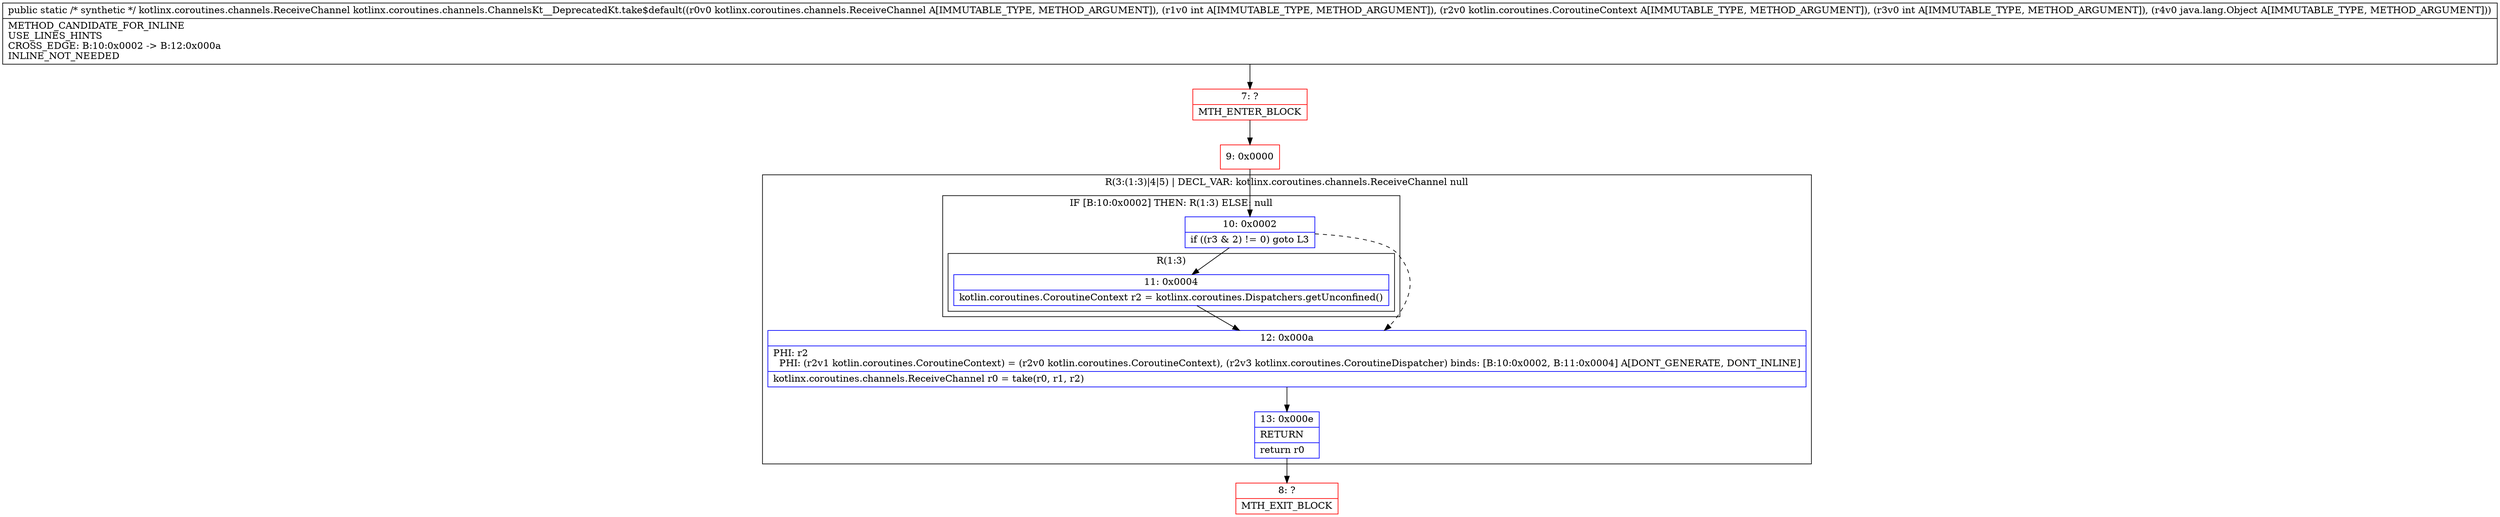 digraph "CFG forkotlinx.coroutines.channels.ChannelsKt__DeprecatedKt.take$default(Lkotlinx\/coroutines\/channels\/ReceiveChannel;ILkotlin\/coroutines\/CoroutineContext;ILjava\/lang\/Object;)Lkotlinx\/coroutines\/channels\/ReceiveChannel;" {
subgraph cluster_Region_270859820 {
label = "R(3:(1:3)|4|5) | DECL_VAR: kotlinx.coroutines.channels.ReceiveChannel null\l";
node [shape=record,color=blue];
subgraph cluster_IfRegion_1011910726 {
label = "IF [B:10:0x0002] THEN: R(1:3) ELSE: null";
node [shape=record,color=blue];
Node_10 [shape=record,label="{10\:\ 0x0002|if ((r3 & 2) != 0) goto L3\l}"];
subgraph cluster_Region_1421759482 {
label = "R(1:3)";
node [shape=record,color=blue];
Node_11 [shape=record,label="{11\:\ 0x0004|kotlin.coroutines.CoroutineContext r2 = kotlinx.coroutines.Dispatchers.getUnconfined()\l}"];
}
}
Node_12 [shape=record,label="{12\:\ 0x000a|PHI: r2 \l  PHI: (r2v1 kotlin.coroutines.CoroutineContext) = (r2v0 kotlin.coroutines.CoroutineContext), (r2v3 kotlinx.coroutines.CoroutineDispatcher) binds: [B:10:0x0002, B:11:0x0004] A[DONT_GENERATE, DONT_INLINE]\l|kotlinx.coroutines.channels.ReceiveChannel r0 = take(r0, r1, r2)\l}"];
Node_13 [shape=record,label="{13\:\ 0x000e|RETURN\l|return r0\l}"];
}
Node_7 [shape=record,color=red,label="{7\:\ ?|MTH_ENTER_BLOCK\l}"];
Node_9 [shape=record,color=red,label="{9\:\ 0x0000}"];
Node_8 [shape=record,color=red,label="{8\:\ ?|MTH_EXIT_BLOCK\l}"];
MethodNode[shape=record,label="{public static \/* synthetic *\/ kotlinx.coroutines.channels.ReceiveChannel kotlinx.coroutines.channels.ChannelsKt__DeprecatedKt.take$default((r0v0 kotlinx.coroutines.channels.ReceiveChannel A[IMMUTABLE_TYPE, METHOD_ARGUMENT]), (r1v0 int A[IMMUTABLE_TYPE, METHOD_ARGUMENT]), (r2v0 kotlin.coroutines.CoroutineContext A[IMMUTABLE_TYPE, METHOD_ARGUMENT]), (r3v0 int A[IMMUTABLE_TYPE, METHOD_ARGUMENT]), (r4v0 java.lang.Object A[IMMUTABLE_TYPE, METHOD_ARGUMENT]))  | METHOD_CANDIDATE_FOR_INLINE\lUSE_LINES_HINTS\lCROSS_EDGE: B:10:0x0002 \-\> B:12:0x000a\lINLINE_NOT_NEEDED\l}"];
MethodNode -> Node_7;Node_10 -> Node_11;
Node_10 -> Node_12[style=dashed];
Node_11 -> Node_12;
Node_12 -> Node_13;
Node_13 -> Node_8;
Node_7 -> Node_9;
Node_9 -> Node_10;
}

